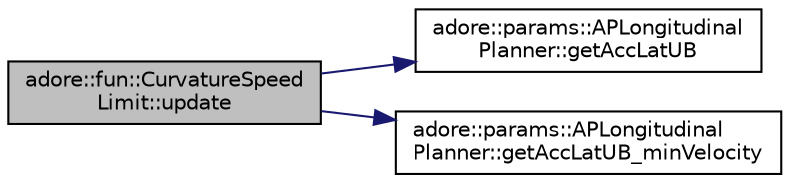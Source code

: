 digraph "adore::fun::CurvatureSpeedLimit::update"
{
 // LATEX_PDF_SIZE
  edge [fontname="Helvetica",fontsize="10",labelfontname="Helvetica",labelfontsize="10"];
  node [fontname="Helvetica",fontsize="10",shape=record];
  rankdir="LR";
  Node1 [label="adore::fun::CurvatureSpeed\lLimit::update",height=0.2,width=0.4,color="black", fillcolor="grey75", style="filled", fontcolor="black",tooltip=" "];
  Node1 -> Node2 [color="midnightblue",fontsize="10",style="solid",fontname="Helvetica"];
  Node2 [label="adore::params::APLongitudinal\lPlanner::getAccLatUB",height=0.2,width=0.4,color="black", fillcolor="white", style="filled",URL="$classadore_1_1params_1_1APLongitudinalPlanner.html#a107c8d434c01a9944d8434b289781776",tooltip="getAccLatUB returns the absolute lateral acceleration bound which has to be maintained by reducing sp..."];
  Node1 -> Node3 [color="midnightblue",fontsize="10",style="solid",fontname="Helvetica"];
  Node3 [label="adore::params::APLongitudinal\lPlanner::getAccLatUB_minVelocity",height=0.2,width=0.4,color="black", fillcolor="white", style="filled",URL="$classadore_1_1params_1_1APLongitudinalPlanner.html#a436db3b2faf5aa2826d8ea0213c0ef6e",tooltip="getAccLatUB_minVelocity returns the minimum velocity, which is always feasible despite getAccLatUB"];
}
